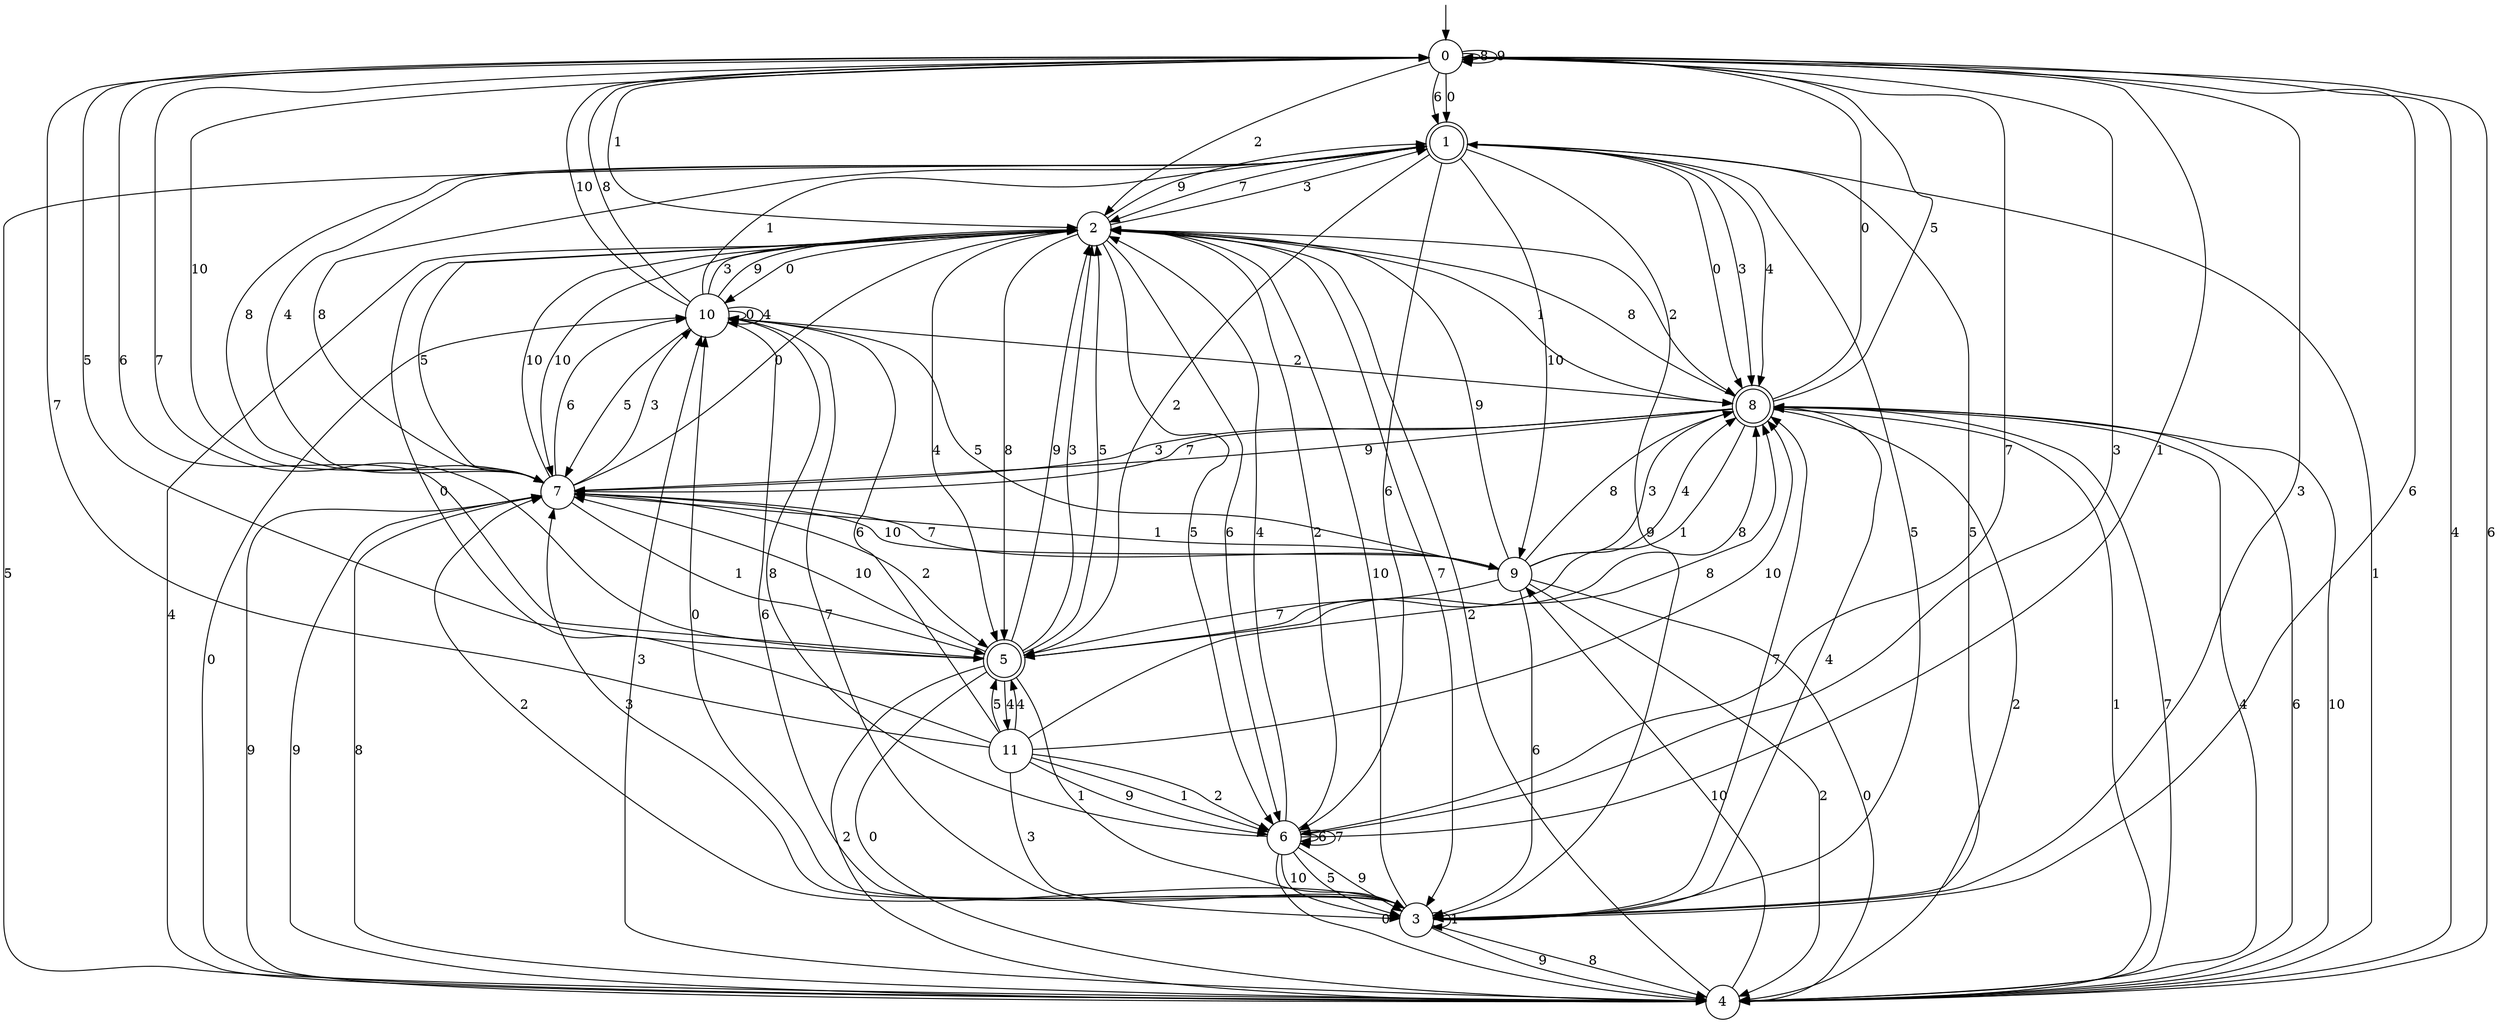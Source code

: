 digraph g {

	s0 [shape="circle" label="0"];
	s1 [shape="doublecircle" label="1"];
	s2 [shape="circle" label="2"];
	s3 [shape="circle" label="3"];
	s4 [shape="circle" label="4"];
	s5 [shape="doublecircle" label="5"];
	s6 [shape="circle" label="6"];
	s7 [shape="circle" label="7"];
	s8 [shape="doublecircle" label="8"];
	s9 [shape="circle" label="9"];
	s10 [shape="circle" label="10"];
	s11 [shape="circle" label="11"];
	s0 -> s1 [label="0"];
	s0 -> s2 [label="1"];
	s0 -> s2 [label="2"];
	s0 -> s3 [label="3"];
	s0 -> s4 [label="4"];
	s0 -> s5 [label="5"];
	s0 -> s1 [label="6"];
	s0 -> s6 [label="7"];
	s0 -> s0 [label="8"];
	s0 -> s0 [label="9"];
	s0 -> s7 [label="10"];
	s1 -> s8 [label="0"];
	s1 -> s4 [label="1"];
	s1 -> s5 [label="2"];
	s1 -> s8 [label="3"];
	s1 -> s8 [label="4"];
	s1 -> s3 [label="5"];
	s1 -> s6 [label="6"];
	s1 -> s2 [label="7"];
	s1 -> s7 [label="8"];
	s1 -> s3 [label="9"];
	s1 -> s9 [label="10"];
	s2 -> s10 [label="0"];
	s2 -> s8 [label="1"];
	s2 -> s8 [label="2"];
	s2 -> s1 [label="3"];
	s2 -> s5 [label="4"];
	s2 -> s6 [label="5"];
	s2 -> s6 [label="6"];
	s2 -> s3 [label="7"];
	s2 -> s5 [label="8"];
	s2 -> s1 [label="9"];
	s2 -> s7 [label="10"];
	s3 -> s10 [label="0"];
	s3 -> s3 [label="1"];
	s3 -> s7 [label="2"];
	s3 -> s7 [label="3"];
	s3 -> s8 [label="4"];
	s3 -> s1 [label="5"];
	s3 -> s0 [label="6"];
	s3 -> s8 [label="7"];
	s3 -> s4 [label="8"];
	s3 -> s4 [label="9"];
	s3 -> s2 [label="10"];
	s4 -> s10 [label="0"];
	s4 -> s8 [label="1"];
	s4 -> s2 [label="2"];
	s4 -> s10 [label="3"];
	s4 -> s2 [label="4"];
	s4 -> s1 [label="5"];
	s4 -> s0 [label="6"];
	s4 -> s8 [label="7"];
	s4 -> s7 [label="8"];
	s4 -> s7 [label="9"];
	s4 -> s9 [label="10"];
	s5 -> s4 [label="0"];
	s5 -> s3 [label="1"];
	s5 -> s4 [label="2"];
	s5 -> s2 [label="3"];
	s5 -> s11 [label="4"];
	s5 -> s2 [label="5"];
	s5 -> s0 [label="6"];
	s5 -> s0 [label="7"];
	s5 -> s8 [label="8"];
	s5 -> s2 [label="9"];
	s5 -> s7 [label="10"];
	s6 -> s4 [label="0"];
	s6 -> s0 [label="1"];
	s6 -> s2 [label="2"];
	s6 -> s0 [label="3"];
	s6 -> s2 [label="4"];
	s6 -> s3 [label="5"];
	s6 -> s6 [label="6"];
	s6 -> s6 [label="7"];
	s6 -> s10 [label="8"];
	s6 -> s3 [label="9"];
	s6 -> s3 [label="10"];
	s7 -> s2 [label="0"];
	s7 -> s5 [label="1"];
	s7 -> s5 [label="2"];
	s7 -> s10 [label="3"];
	s7 -> s1 [label="4"];
	s7 -> s2 [label="5"];
	s7 -> s10 [label="6"];
	s7 -> s9 [label="7"];
	s7 -> s1 [label="8"];
	s7 -> s4 [label="9"];
	s7 -> s2 [label="10"];
	s8 -> s0 [label="0"];
	s8 -> s5 [label="1"];
	s8 -> s4 [label="2"];
	s8 -> s7 [label="3"];
	s8 -> s4 [label="4"];
	s8 -> s0 [label="5"];
	s8 -> s4 [label="6"];
	s8 -> s7 [label="7"];
	s8 -> s2 [label="8"];
	s8 -> s7 [label="9"];
	s8 -> s4 [label="10"];
	s9 -> s4 [label="0"];
	s9 -> s7 [label="1"];
	s9 -> s4 [label="2"];
	s9 -> s8 [label="3"];
	s9 -> s8 [label="4"];
	s9 -> s10 [label="5"];
	s9 -> s3 [label="6"];
	s9 -> s5 [label="7"];
	s9 -> s8 [label="8"];
	s9 -> s2 [label="9"];
	s9 -> s7 [label="10"];
	s10 -> s10 [label="0"];
	s10 -> s1 [label="1"];
	s10 -> s8 [label="2"];
	s10 -> s2 [label="3"];
	s10 -> s10 [label="4"];
	s10 -> s7 [label="5"];
	s10 -> s3 [label="6"];
	s10 -> s3 [label="7"];
	s10 -> s0 [label="8"];
	s10 -> s2 [label="9"];
	s10 -> s0 [label="10"];
	s11 -> s2 [label="0"];
	s11 -> s6 [label="1"];
	s11 -> s6 [label="2"];
	s11 -> s3 [label="3"];
	s11 -> s5 [label="4"];
	s11 -> s5 [label="5"];
	s11 -> s10 [label="6"];
	s11 -> s0 [label="7"];
	s11 -> s8 [label="8"];
	s11 -> s6 [label="9"];
	s11 -> s8 [label="10"];

__start0 [label="" shape="none" width="0" height="0"];
__start0 -> s0;

}
